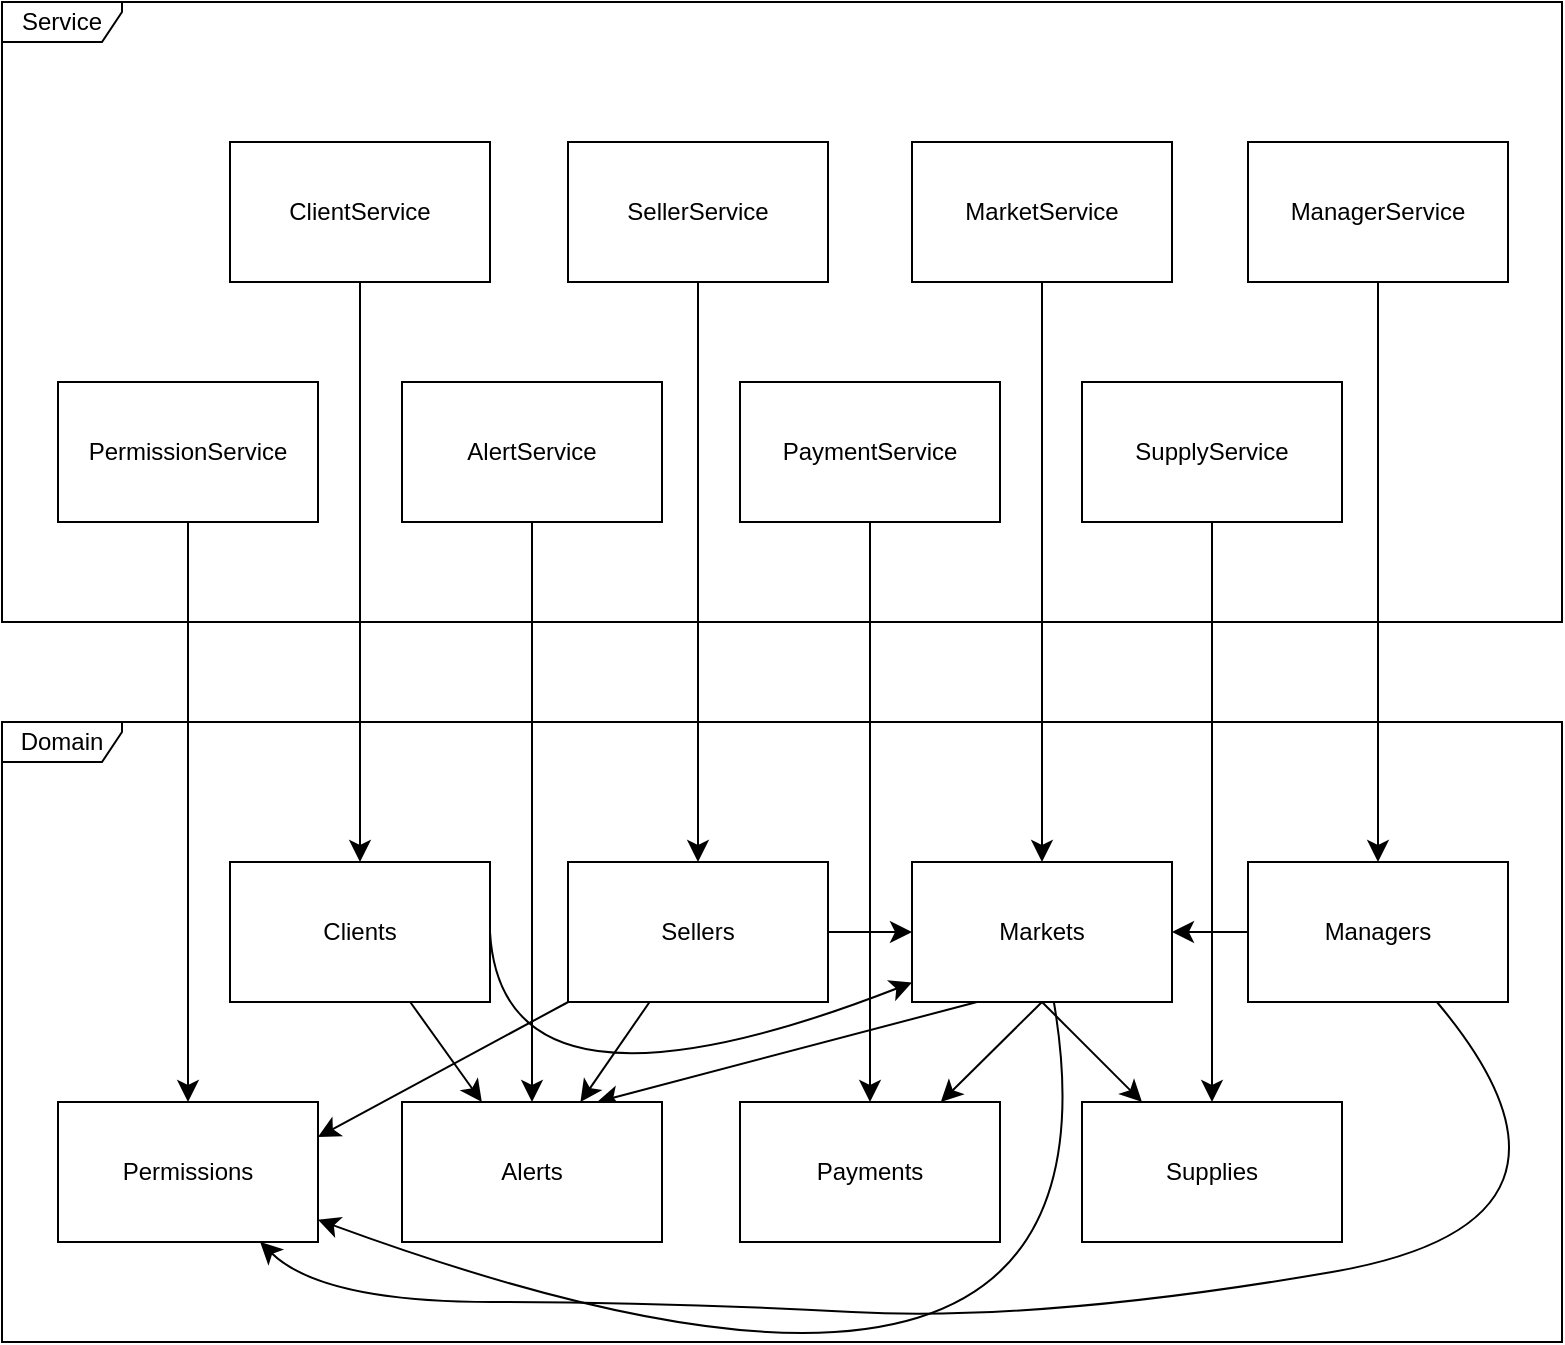 <mxfile version="24.3.1" type="device">
  <diagram name="‫עמוד-1‬" id="Irhl2ybRTZ6hDGPzilzi">
    <mxGraphModel dx="1556" dy="776" grid="1" gridSize="10" guides="1" tooltips="1" connect="1" arrows="1" fold="1" page="1" pageScale="1" pageWidth="827" pageHeight="1169" math="0" shadow="0">
      <root>
        <mxCell id="0" />
        <mxCell id="1" parent="0" />
        <mxCell id="AJ9RHfCNpIEL10GADZWj-3" value="Service" style="shape=umlFrame;whiteSpace=wrap;html=1;pointerEvents=0;width=60;height=20;" parent="1" vertex="1">
          <mxGeometry x="10" y="210" width="780" height="310" as="geometry" />
        </mxCell>
        <mxCell id="Ji8Wb4CYxmGb_L5L8j7Q-17" style="edgeStyle=none;curved=1;rounded=0;orthogonalLoop=1;jettySize=auto;html=1;fontSize=12;startSize=8;endSize=8;" parent="1" source="AJ9RHfCNpIEL10GADZWj-4" target="Ji8Wb4CYxmGb_L5L8j7Q-7" edge="1">
          <mxGeometry relative="1" as="geometry" />
        </mxCell>
        <mxCell id="AJ9RHfCNpIEL10GADZWj-4" value="ClientService" style="html=1;whiteSpace=wrap;" parent="1" vertex="1">
          <mxGeometry x="124" y="280" width="130" height="70" as="geometry" />
        </mxCell>
        <mxCell id="Ji8Wb4CYxmGb_L5L8j7Q-16" style="edgeStyle=none;curved=1;rounded=0;orthogonalLoop=1;jettySize=auto;html=1;fontSize=12;startSize=8;endSize=8;" parent="1" source="AJ9RHfCNpIEL10GADZWj-5" target="Ji8Wb4CYxmGb_L5L8j7Q-8" edge="1">
          <mxGeometry relative="1" as="geometry" />
        </mxCell>
        <mxCell id="AJ9RHfCNpIEL10GADZWj-5" value="SellerService" style="html=1;whiteSpace=wrap;" parent="1" vertex="1">
          <mxGeometry x="293" y="280" width="130" height="70" as="geometry" />
        </mxCell>
        <mxCell id="Ji8Wb4CYxmGb_L5L8j7Q-14" style="edgeStyle=none;curved=1;rounded=0;orthogonalLoop=1;jettySize=auto;html=1;fontSize=12;startSize=8;endSize=8;" parent="1" source="AJ9RHfCNpIEL10GADZWj-6" target="Ji8Wb4CYxmGb_L5L8j7Q-9" edge="1">
          <mxGeometry relative="1" as="geometry" />
        </mxCell>
        <mxCell id="AJ9RHfCNpIEL10GADZWj-6" value="MarketService" style="html=1;whiteSpace=wrap;" parent="1" vertex="1">
          <mxGeometry x="465" y="280" width="130" height="70" as="geometry" />
        </mxCell>
        <mxCell id="Ji8Wb4CYxmGb_L5L8j7Q-19" style="edgeStyle=none;curved=1;rounded=0;orthogonalLoop=1;jettySize=auto;html=1;entryX=0.5;entryY=0;entryDx=0;entryDy=0;fontSize=12;startSize=8;endSize=8;" parent="1" source="AJ9RHfCNpIEL10GADZWj-7" target="Ji8Wb4CYxmGb_L5L8j7Q-10" edge="1">
          <mxGeometry relative="1" as="geometry" />
        </mxCell>
        <mxCell id="AJ9RHfCNpIEL10GADZWj-7" value="PaymentService" style="html=1;whiteSpace=wrap;" parent="1" vertex="1">
          <mxGeometry x="379" y="400" width="130" height="70" as="geometry" />
        </mxCell>
        <mxCell id="Ji8Wb4CYxmGb_L5L8j7Q-20" style="edgeStyle=none;curved=1;rounded=0;orthogonalLoop=1;jettySize=auto;html=1;entryX=0.5;entryY=0;entryDx=0;entryDy=0;fontSize=12;startSize=8;endSize=8;" parent="1" source="AJ9RHfCNpIEL10GADZWj-8" target="Ji8Wb4CYxmGb_L5L8j7Q-11" edge="1">
          <mxGeometry relative="1" as="geometry" />
        </mxCell>
        <mxCell id="AJ9RHfCNpIEL10GADZWj-8" value="SupplyService" style="html=1;whiteSpace=wrap;" parent="1" vertex="1">
          <mxGeometry x="550" y="400" width="130" height="70" as="geometry" />
        </mxCell>
        <mxCell id="Ji8Wb4CYxmGb_L5L8j7Q-18" style="edgeStyle=none;curved=1;rounded=0;orthogonalLoop=1;jettySize=auto;html=1;fontSize=12;startSize=8;endSize=8;" parent="1" source="Ji8Wb4CYxmGb_L5L8j7Q-1" target="Ji8Wb4CYxmGb_L5L8j7Q-12" edge="1">
          <mxGeometry relative="1" as="geometry" />
        </mxCell>
        <mxCell id="Ji8Wb4CYxmGb_L5L8j7Q-1" value="AlertService" style="html=1;whiteSpace=wrap;" parent="1" vertex="1">
          <mxGeometry x="210" y="400" width="130" height="70" as="geometry" />
        </mxCell>
        <mxCell id="Ji8Wb4CYxmGb_L5L8j7Q-15" style="edgeStyle=none;curved=1;rounded=0;orthogonalLoop=1;jettySize=auto;html=1;fontSize=12;startSize=8;endSize=8;" parent="1" source="Ji8Wb4CYxmGb_L5L8j7Q-2" target="Ji8Wb4CYxmGb_L5L8j7Q-13" edge="1">
          <mxGeometry relative="1" as="geometry" />
        </mxCell>
        <mxCell id="Ji8Wb4CYxmGb_L5L8j7Q-2" value="ManagerService" style="html=1;whiteSpace=wrap;" parent="1" vertex="1">
          <mxGeometry x="633" y="280" width="130" height="70" as="geometry" />
        </mxCell>
        <mxCell id="Ji8Wb4CYxmGb_L5L8j7Q-6" value="Domain" style="shape=umlFrame;whiteSpace=wrap;html=1;pointerEvents=0;width=60;height=20;" parent="1" vertex="1">
          <mxGeometry x="10" y="570" width="780" height="310" as="geometry" />
        </mxCell>
        <mxCell id="Ji8Wb4CYxmGb_L5L8j7Q-24" style="edgeStyle=none;curved=1;rounded=0;orthogonalLoop=1;jettySize=auto;html=1;exitX=1;exitY=0.5;exitDx=0;exitDy=0;fontSize=12;startSize=8;endSize=8;" parent="1" source="Ji8Wb4CYxmGb_L5L8j7Q-7" target="Ji8Wb4CYxmGb_L5L8j7Q-9" edge="1">
          <mxGeometry relative="1" as="geometry">
            <Array as="points">
              <mxPoint x="260" y="780" />
            </Array>
          </mxGeometry>
        </mxCell>
        <mxCell id="Ji8Wb4CYxmGb_L5L8j7Q-30" style="edgeStyle=none;curved=1;rounded=0;orthogonalLoop=1;jettySize=auto;html=1;fontSize=12;startSize=8;endSize=8;" parent="1" source="Ji8Wb4CYxmGb_L5L8j7Q-7" target="Ji8Wb4CYxmGb_L5L8j7Q-12" edge="1">
          <mxGeometry relative="1" as="geometry" />
        </mxCell>
        <mxCell id="Ji8Wb4CYxmGb_L5L8j7Q-7" value="Clients" style="html=1;whiteSpace=wrap;" parent="1" vertex="1">
          <mxGeometry x="124" y="640" width="130" height="70" as="geometry" />
        </mxCell>
        <mxCell id="Ji8Wb4CYxmGb_L5L8j7Q-22" style="edgeStyle=none;curved=1;rounded=0;orthogonalLoop=1;jettySize=auto;html=1;fontSize=12;startSize=8;endSize=8;" parent="1" source="Ji8Wb4CYxmGb_L5L8j7Q-8" target="Ji8Wb4CYxmGb_L5L8j7Q-9" edge="1">
          <mxGeometry relative="1" as="geometry" />
        </mxCell>
        <mxCell id="Ji8Wb4CYxmGb_L5L8j7Q-31" style="edgeStyle=none;curved=1;rounded=0;orthogonalLoop=1;jettySize=auto;html=1;fontSize=12;startSize=8;endSize=8;" parent="1" source="Ji8Wb4CYxmGb_L5L8j7Q-8" target="Ji8Wb4CYxmGb_L5L8j7Q-12" edge="1">
          <mxGeometry relative="1" as="geometry" />
        </mxCell>
        <mxCell id="RZhKE3HX4mXzrv4Y8PL6-17" style="edgeStyle=none;curved=1;rounded=0;orthogonalLoop=1;jettySize=auto;html=1;entryX=1;entryY=0.25;entryDx=0;entryDy=0;fontSize=12;startSize=8;endSize=8;" edge="1" parent="1" source="Ji8Wb4CYxmGb_L5L8j7Q-8" target="RZhKE3HX4mXzrv4Y8PL6-3">
          <mxGeometry relative="1" as="geometry" />
        </mxCell>
        <mxCell id="Ji8Wb4CYxmGb_L5L8j7Q-8" value="Sellers" style="html=1;whiteSpace=wrap;" parent="1" vertex="1">
          <mxGeometry x="293" y="640" width="130" height="70" as="geometry" />
        </mxCell>
        <mxCell id="Ji8Wb4CYxmGb_L5L8j7Q-26" style="edgeStyle=none;curved=1;rounded=0;orthogonalLoop=1;jettySize=auto;html=1;fontSize=12;startSize=8;endSize=8;exitX=0.5;exitY=1;exitDx=0;exitDy=0;" parent="1" source="Ji8Wb4CYxmGb_L5L8j7Q-9" target="Ji8Wb4CYxmGb_L5L8j7Q-10" edge="1">
          <mxGeometry relative="1" as="geometry" />
        </mxCell>
        <mxCell id="Ji8Wb4CYxmGb_L5L8j7Q-29" style="edgeStyle=none;curved=1;rounded=0;orthogonalLoop=1;jettySize=auto;html=1;entryX=0.75;entryY=0;entryDx=0;entryDy=0;fontSize=12;startSize=8;endSize=8;exitX=0.25;exitY=1;exitDx=0;exitDy=0;" parent="1" source="Ji8Wb4CYxmGb_L5L8j7Q-9" target="Ji8Wb4CYxmGb_L5L8j7Q-12" edge="1">
          <mxGeometry relative="1" as="geometry" />
        </mxCell>
        <mxCell id="RZhKE3HX4mXzrv4Y8PL6-5" style="edgeStyle=none;curved=1;rounded=0;orthogonalLoop=1;jettySize=auto;html=1;exitX=0.5;exitY=1;exitDx=0;exitDy=0;fontSize=12;startSize=8;endSize=8;" edge="1" parent="1" source="Ji8Wb4CYxmGb_L5L8j7Q-9" target="Ji8Wb4CYxmGb_L5L8j7Q-11">
          <mxGeometry relative="1" as="geometry">
            <Array as="points">
              <mxPoint x="560" y="740" />
            </Array>
          </mxGeometry>
        </mxCell>
        <mxCell id="RZhKE3HX4mXzrv4Y8PL6-16" style="edgeStyle=none;curved=1;rounded=0;orthogonalLoop=1;jettySize=auto;html=1;fontSize=12;startSize=8;endSize=8;" edge="1" parent="1" source="Ji8Wb4CYxmGb_L5L8j7Q-9" target="RZhKE3HX4mXzrv4Y8PL6-3">
          <mxGeometry relative="1" as="geometry">
            <Array as="points">
              <mxPoint x="580" y="970" />
            </Array>
          </mxGeometry>
        </mxCell>
        <mxCell id="Ji8Wb4CYxmGb_L5L8j7Q-9" value="Markets" style="html=1;whiteSpace=wrap;" parent="1" vertex="1">
          <mxGeometry x="465" y="640" width="130" height="70" as="geometry" />
        </mxCell>
        <mxCell id="Ji8Wb4CYxmGb_L5L8j7Q-10" value="Payments" style="html=1;whiteSpace=wrap;" parent="1" vertex="1">
          <mxGeometry x="379" y="760" width="130" height="70" as="geometry" />
        </mxCell>
        <mxCell id="Ji8Wb4CYxmGb_L5L8j7Q-11" value="Supplies" style="html=1;whiteSpace=wrap;" parent="1" vertex="1">
          <mxGeometry x="550" y="760" width="130" height="70" as="geometry" />
        </mxCell>
        <mxCell id="Ji8Wb4CYxmGb_L5L8j7Q-12" value="Alerts" style="html=1;whiteSpace=wrap;" parent="1" vertex="1">
          <mxGeometry x="210" y="760" width="130" height="70" as="geometry" />
        </mxCell>
        <mxCell id="Ji8Wb4CYxmGb_L5L8j7Q-21" style="edgeStyle=none;curved=1;rounded=0;orthogonalLoop=1;jettySize=auto;html=1;exitX=0;exitY=0.5;exitDx=0;exitDy=0;entryX=1;entryY=0.5;entryDx=0;entryDy=0;fontSize=12;startSize=8;endSize=8;" parent="1" source="Ji8Wb4CYxmGb_L5L8j7Q-13" target="Ji8Wb4CYxmGb_L5L8j7Q-9" edge="1">
          <mxGeometry relative="1" as="geometry" />
        </mxCell>
        <mxCell id="RZhKE3HX4mXzrv4Y8PL6-15" style="edgeStyle=none;curved=1;rounded=0;orthogonalLoop=1;jettySize=auto;html=1;fontSize=12;startSize=8;endSize=8;" edge="1" parent="1" source="Ji8Wb4CYxmGb_L5L8j7Q-13" target="RZhKE3HX4mXzrv4Y8PL6-3">
          <mxGeometry relative="1" as="geometry">
            <Array as="points">
              <mxPoint x="820" y="820" />
              <mxPoint x="530" y="870" />
              <mxPoint x="340" y="860" />
              <mxPoint x="170" y="860" />
            </Array>
          </mxGeometry>
        </mxCell>
        <mxCell id="Ji8Wb4CYxmGb_L5L8j7Q-13" value="Managers" style="html=1;whiteSpace=wrap;" parent="1" vertex="1">
          <mxGeometry x="633" y="640" width="130" height="70" as="geometry" />
        </mxCell>
        <mxCell id="RZhKE3HX4mXzrv4Y8PL6-4" style="edgeStyle=none;curved=1;rounded=0;orthogonalLoop=1;jettySize=auto;html=1;fontSize=12;startSize=8;endSize=8;" edge="1" parent="1" source="RZhKE3HX4mXzrv4Y8PL6-1" target="RZhKE3HX4mXzrv4Y8PL6-3">
          <mxGeometry relative="1" as="geometry" />
        </mxCell>
        <mxCell id="RZhKE3HX4mXzrv4Y8PL6-1" value="&lt;div&gt;Permission&lt;span style=&quot;background-color: initial;&quot;&gt;Service&lt;/span&gt;&lt;/div&gt;" style="html=1;whiteSpace=wrap;" vertex="1" parent="1">
          <mxGeometry x="38" y="400" width="130" height="70" as="geometry" />
        </mxCell>
        <mxCell id="RZhKE3HX4mXzrv4Y8PL6-3" value="&lt;div&gt;Permissions&lt;/div&gt;" style="html=1;whiteSpace=wrap;" vertex="1" parent="1">
          <mxGeometry x="38" y="760" width="130" height="70" as="geometry" />
        </mxCell>
      </root>
    </mxGraphModel>
  </diagram>
</mxfile>
